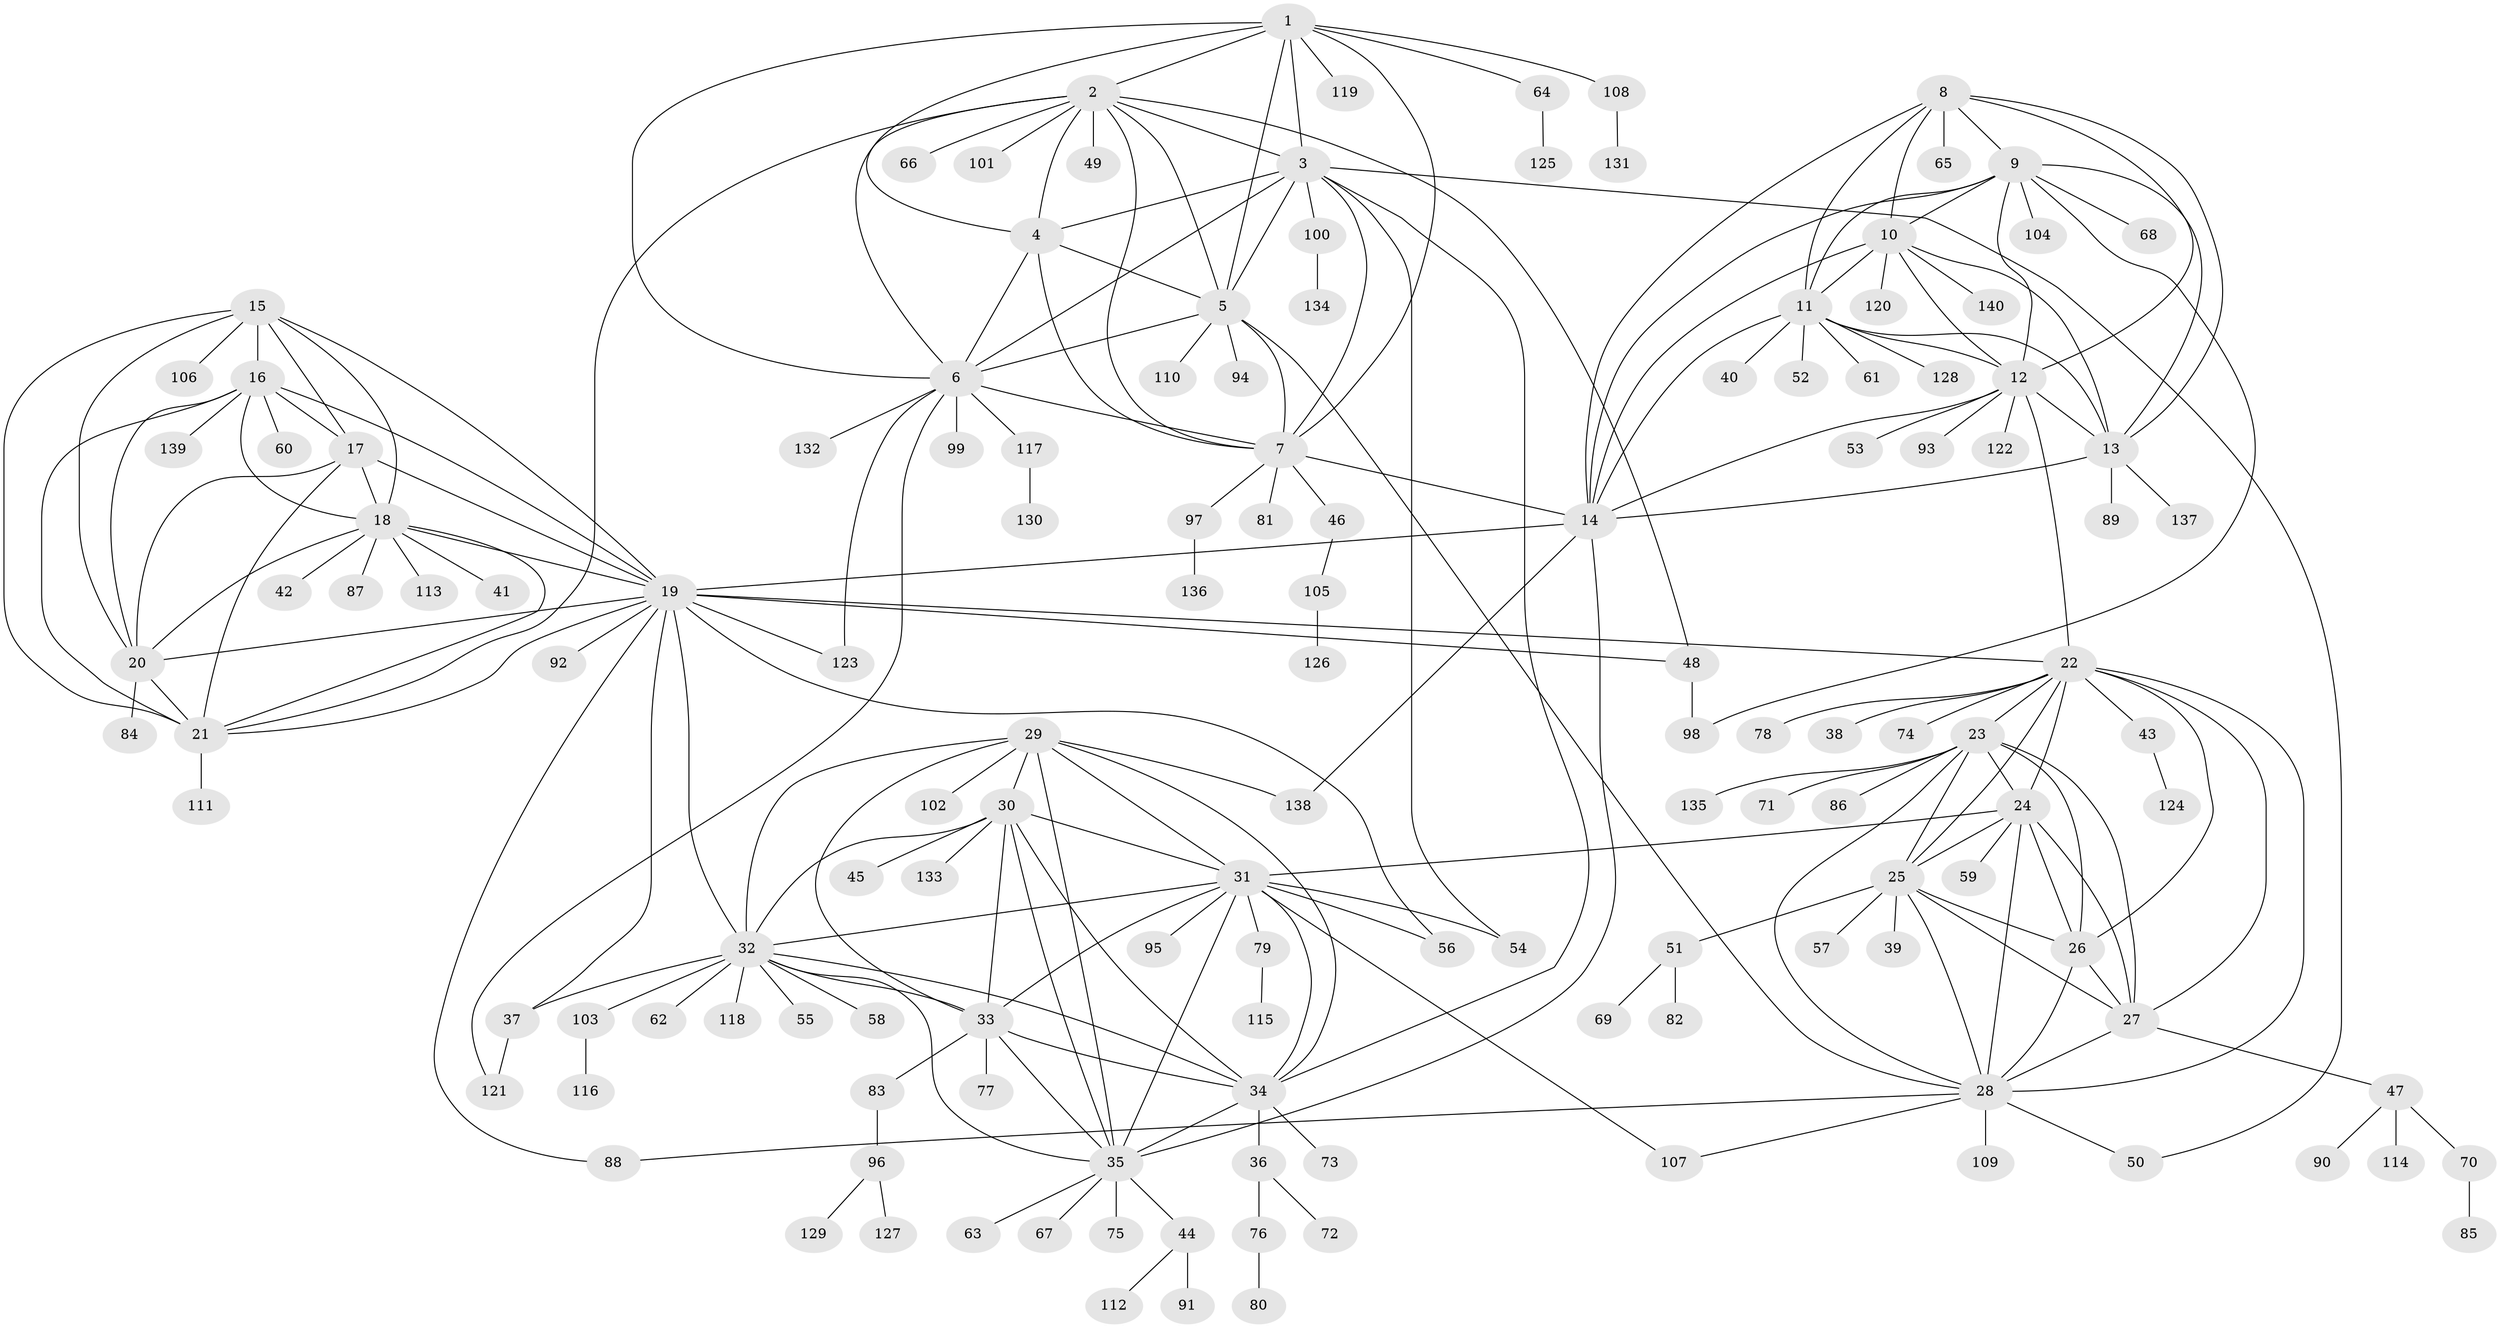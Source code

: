 // Generated by graph-tools (version 1.1) at 2025/02/03/09/25 03:02:52]
// undirected, 140 vertices, 231 edges
graph export_dot {
graph [start="1"]
  node [color=gray90,style=filled];
  1;
  2;
  3;
  4;
  5;
  6;
  7;
  8;
  9;
  10;
  11;
  12;
  13;
  14;
  15;
  16;
  17;
  18;
  19;
  20;
  21;
  22;
  23;
  24;
  25;
  26;
  27;
  28;
  29;
  30;
  31;
  32;
  33;
  34;
  35;
  36;
  37;
  38;
  39;
  40;
  41;
  42;
  43;
  44;
  45;
  46;
  47;
  48;
  49;
  50;
  51;
  52;
  53;
  54;
  55;
  56;
  57;
  58;
  59;
  60;
  61;
  62;
  63;
  64;
  65;
  66;
  67;
  68;
  69;
  70;
  71;
  72;
  73;
  74;
  75;
  76;
  77;
  78;
  79;
  80;
  81;
  82;
  83;
  84;
  85;
  86;
  87;
  88;
  89;
  90;
  91;
  92;
  93;
  94;
  95;
  96;
  97;
  98;
  99;
  100;
  101;
  102;
  103;
  104;
  105;
  106;
  107;
  108;
  109;
  110;
  111;
  112;
  113;
  114;
  115;
  116;
  117;
  118;
  119;
  120;
  121;
  122;
  123;
  124;
  125;
  126;
  127;
  128;
  129;
  130;
  131;
  132;
  133;
  134;
  135;
  136;
  137;
  138;
  139;
  140;
  1 -- 2;
  1 -- 3;
  1 -- 4;
  1 -- 5;
  1 -- 6;
  1 -- 7;
  1 -- 64;
  1 -- 108;
  1 -- 119;
  2 -- 3;
  2 -- 4;
  2 -- 5;
  2 -- 6;
  2 -- 7;
  2 -- 21;
  2 -- 48;
  2 -- 49;
  2 -- 66;
  2 -- 101;
  3 -- 4;
  3 -- 5;
  3 -- 6;
  3 -- 7;
  3 -- 34;
  3 -- 50;
  3 -- 54;
  3 -- 100;
  4 -- 5;
  4 -- 6;
  4 -- 7;
  5 -- 6;
  5 -- 7;
  5 -- 28;
  5 -- 94;
  5 -- 110;
  6 -- 7;
  6 -- 99;
  6 -- 117;
  6 -- 121;
  6 -- 123;
  6 -- 132;
  7 -- 14;
  7 -- 46;
  7 -- 81;
  7 -- 97;
  8 -- 9;
  8 -- 10;
  8 -- 11;
  8 -- 12;
  8 -- 13;
  8 -- 14;
  8 -- 65;
  9 -- 10;
  9 -- 11;
  9 -- 12;
  9 -- 13;
  9 -- 14;
  9 -- 68;
  9 -- 98;
  9 -- 104;
  10 -- 11;
  10 -- 12;
  10 -- 13;
  10 -- 14;
  10 -- 120;
  10 -- 140;
  11 -- 12;
  11 -- 13;
  11 -- 14;
  11 -- 40;
  11 -- 52;
  11 -- 61;
  11 -- 128;
  12 -- 13;
  12 -- 14;
  12 -- 22;
  12 -- 53;
  12 -- 93;
  12 -- 122;
  13 -- 14;
  13 -- 89;
  13 -- 137;
  14 -- 19;
  14 -- 35;
  14 -- 138;
  15 -- 16;
  15 -- 17;
  15 -- 18;
  15 -- 19;
  15 -- 20;
  15 -- 21;
  15 -- 106;
  16 -- 17;
  16 -- 18;
  16 -- 19;
  16 -- 20;
  16 -- 21;
  16 -- 60;
  16 -- 139;
  17 -- 18;
  17 -- 19;
  17 -- 20;
  17 -- 21;
  18 -- 19;
  18 -- 20;
  18 -- 21;
  18 -- 41;
  18 -- 42;
  18 -- 87;
  18 -- 113;
  19 -- 20;
  19 -- 21;
  19 -- 22;
  19 -- 32;
  19 -- 37;
  19 -- 48;
  19 -- 56;
  19 -- 88;
  19 -- 92;
  19 -- 123;
  20 -- 21;
  20 -- 84;
  21 -- 111;
  22 -- 23;
  22 -- 24;
  22 -- 25;
  22 -- 26;
  22 -- 27;
  22 -- 28;
  22 -- 38;
  22 -- 43;
  22 -- 74;
  22 -- 78;
  23 -- 24;
  23 -- 25;
  23 -- 26;
  23 -- 27;
  23 -- 28;
  23 -- 71;
  23 -- 86;
  23 -- 135;
  24 -- 25;
  24 -- 26;
  24 -- 27;
  24 -- 28;
  24 -- 31;
  24 -- 59;
  25 -- 26;
  25 -- 27;
  25 -- 28;
  25 -- 39;
  25 -- 51;
  25 -- 57;
  26 -- 27;
  26 -- 28;
  27 -- 28;
  27 -- 47;
  28 -- 50;
  28 -- 88;
  28 -- 107;
  28 -- 109;
  29 -- 30;
  29 -- 31;
  29 -- 32;
  29 -- 33;
  29 -- 34;
  29 -- 35;
  29 -- 102;
  29 -- 138;
  30 -- 31;
  30 -- 32;
  30 -- 33;
  30 -- 34;
  30 -- 35;
  30 -- 45;
  30 -- 133;
  31 -- 32;
  31 -- 33;
  31 -- 34;
  31 -- 35;
  31 -- 54;
  31 -- 56;
  31 -- 79;
  31 -- 95;
  31 -- 107;
  32 -- 33;
  32 -- 34;
  32 -- 35;
  32 -- 37;
  32 -- 55;
  32 -- 58;
  32 -- 62;
  32 -- 103;
  32 -- 118;
  33 -- 34;
  33 -- 35;
  33 -- 77;
  33 -- 83;
  34 -- 35;
  34 -- 36;
  34 -- 73;
  35 -- 44;
  35 -- 63;
  35 -- 67;
  35 -- 75;
  36 -- 72;
  36 -- 76;
  37 -- 121;
  43 -- 124;
  44 -- 91;
  44 -- 112;
  46 -- 105;
  47 -- 70;
  47 -- 90;
  47 -- 114;
  48 -- 98;
  51 -- 69;
  51 -- 82;
  64 -- 125;
  70 -- 85;
  76 -- 80;
  79 -- 115;
  83 -- 96;
  96 -- 127;
  96 -- 129;
  97 -- 136;
  100 -- 134;
  103 -- 116;
  105 -- 126;
  108 -- 131;
  117 -- 130;
}
